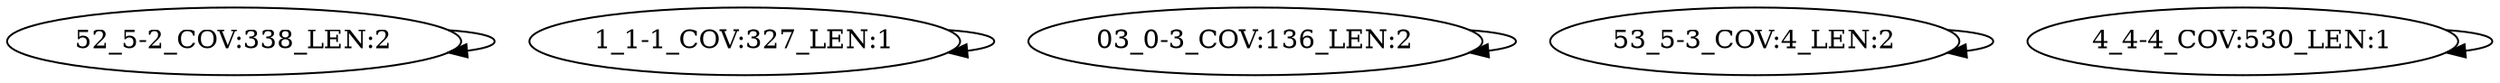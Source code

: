 digraph G {
    "52_5-2_COV:338_LEN:2" -> "52_5-2_COV:338_LEN:2";
    "1_1-1_COV:327_LEN:1" -> "1_1-1_COV:327_LEN:1";
    "03_0-3_COV:136_LEN:2" -> "03_0-3_COV:136_LEN:2";
    "53_5-3_COV:4_LEN:2" -> "53_5-3_COV:4_LEN:2";
    "4_4-4_COV:530_LEN:1" -> "4_4-4_COV:530_LEN:1";
}
